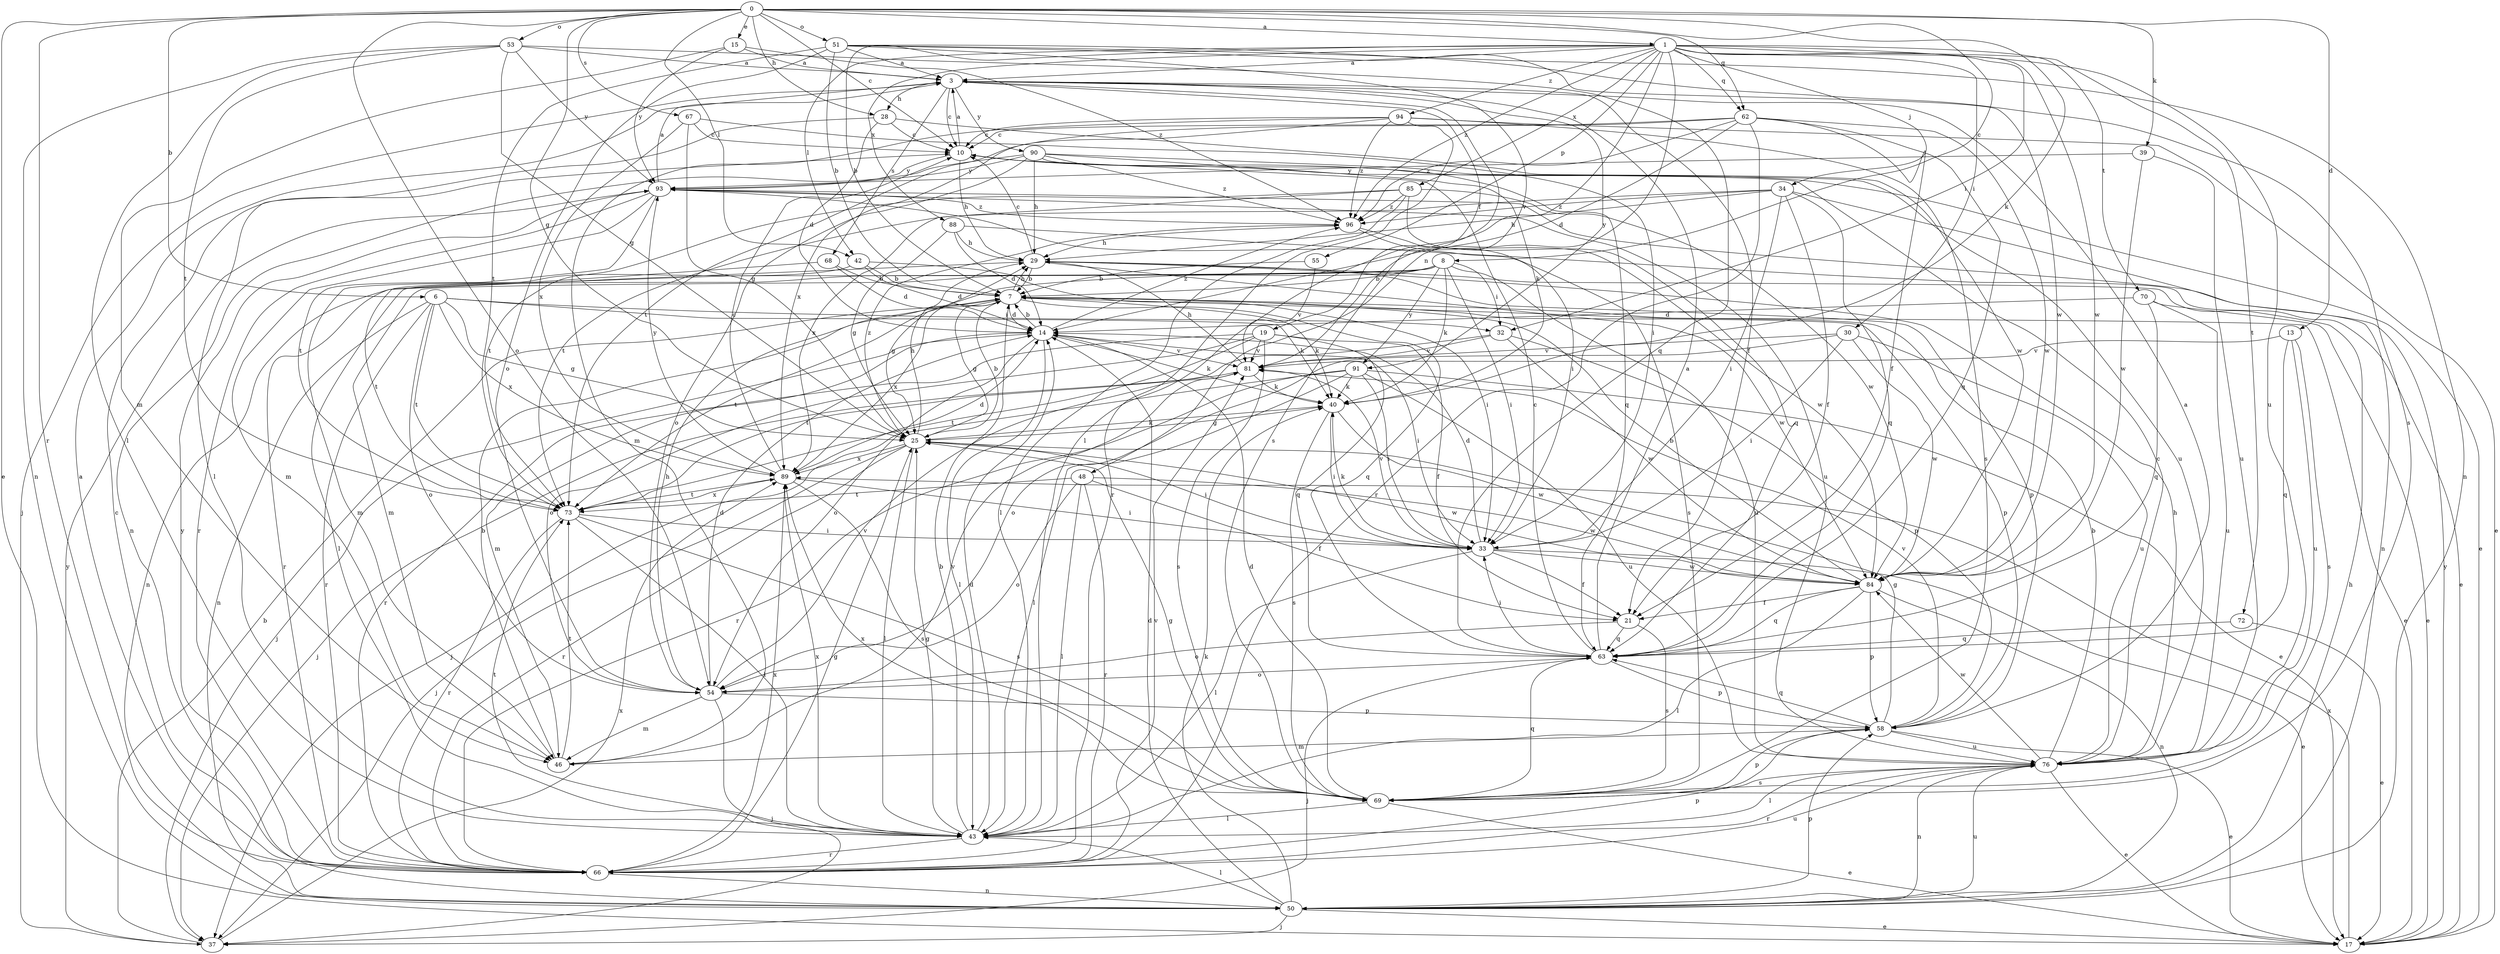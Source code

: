 strict digraph  {
0;
1;
3;
6;
7;
8;
10;
13;
14;
15;
17;
19;
21;
25;
28;
29;
30;
32;
33;
34;
37;
39;
40;
42;
43;
46;
48;
50;
51;
53;
54;
55;
58;
62;
63;
66;
67;
68;
69;
70;
72;
73;
76;
81;
84;
85;
88;
89;
90;
91;
93;
94;
96;
0 -> 1  [label=a];
0 -> 6  [label=b];
0 -> 8  [label=c];
0 -> 10  [label=c];
0 -> 13  [label=d];
0 -> 15  [label=e];
0 -> 17  [label=e];
0 -> 25  [label=g];
0 -> 28  [label=h];
0 -> 39  [label=k];
0 -> 40  [label=k];
0 -> 42  [label=l];
0 -> 51  [label=o];
0 -> 53  [label=o];
0 -> 54  [label=o];
0 -> 62  [label=q];
0 -> 66  [label=r];
0 -> 67  [label=s];
1 -> 3  [label=a];
1 -> 7  [label=b];
1 -> 30  [label=i];
1 -> 32  [label=i];
1 -> 34  [label=j];
1 -> 42  [label=l];
1 -> 43  [label=l];
1 -> 48  [label=n];
1 -> 55  [label=p];
1 -> 62  [label=q];
1 -> 70  [label=t];
1 -> 72  [label=t];
1 -> 76  [label=u];
1 -> 84  [label=w];
1 -> 85  [label=x];
1 -> 88  [label=x];
1 -> 94  [label=z];
1 -> 96  [label=z];
3 -> 10  [label=c];
3 -> 19  [label=f];
3 -> 21  [label=f];
3 -> 28  [label=h];
3 -> 37  [label=j];
3 -> 68  [label=s];
3 -> 69  [label=s];
3 -> 90  [label=y];
3 -> 91  [label=y];
6 -> 25  [label=g];
6 -> 32  [label=i];
6 -> 40  [label=k];
6 -> 50  [label=n];
6 -> 54  [label=o];
6 -> 66  [label=r];
6 -> 73  [label=t];
6 -> 89  [label=x];
7 -> 14  [label=d];
7 -> 17  [label=e];
7 -> 25  [label=g];
7 -> 29  [label=h];
7 -> 40  [label=k];
7 -> 58  [label=p];
7 -> 63  [label=q];
7 -> 73  [label=t];
7 -> 89  [label=x];
8 -> 7  [label=b];
8 -> 25  [label=g];
8 -> 32  [label=i];
8 -> 33  [label=i];
8 -> 40  [label=k];
8 -> 43  [label=l];
8 -> 46  [label=m];
8 -> 50  [label=n];
8 -> 76  [label=u];
8 -> 91  [label=y];
10 -> 3  [label=a];
10 -> 17  [label=e];
10 -> 29  [label=h];
10 -> 93  [label=y];
13 -> 63  [label=q];
13 -> 69  [label=s];
13 -> 76  [label=u];
13 -> 81  [label=v];
14 -> 7  [label=b];
14 -> 33  [label=i];
14 -> 37  [label=j];
14 -> 40  [label=k];
14 -> 43  [label=l];
14 -> 46  [label=m];
14 -> 54  [label=o];
14 -> 81  [label=v];
14 -> 96  [label=z];
15 -> 3  [label=a];
15 -> 46  [label=m];
15 -> 93  [label=y];
15 -> 96  [label=z];
17 -> 89  [label=x];
17 -> 93  [label=y];
19 -> 21  [label=f];
19 -> 54  [label=o];
19 -> 63  [label=q];
19 -> 66  [label=r];
19 -> 69  [label=s];
19 -> 73  [label=t];
19 -> 81  [label=v];
21 -> 54  [label=o];
21 -> 63  [label=q];
21 -> 69  [label=s];
25 -> 7  [label=b];
25 -> 29  [label=h];
25 -> 33  [label=i];
25 -> 37  [label=j];
25 -> 40  [label=k];
25 -> 43  [label=l];
25 -> 66  [label=r];
25 -> 84  [label=w];
25 -> 89  [label=x];
25 -> 96  [label=z];
28 -> 10  [label=c];
28 -> 14  [label=d];
28 -> 43  [label=l];
28 -> 84  [label=w];
29 -> 7  [label=b];
29 -> 10  [label=c];
29 -> 58  [label=p];
29 -> 66  [label=r];
29 -> 84  [label=w];
30 -> 33  [label=i];
30 -> 54  [label=o];
30 -> 76  [label=u];
30 -> 81  [label=v];
30 -> 84  [label=w];
32 -> 58  [label=p];
32 -> 73  [label=t];
32 -> 81  [label=v];
32 -> 84  [label=w];
33 -> 14  [label=d];
33 -> 17  [label=e];
33 -> 21  [label=f];
33 -> 40  [label=k];
33 -> 43  [label=l];
33 -> 81  [label=v];
33 -> 84  [label=w];
34 -> 21  [label=f];
34 -> 29  [label=h];
34 -> 33  [label=i];
34 -> 50  [label=n];
34 -> 63  [label=q];
34 -> 73  [label=t];
34 -> 96  [label=z];
37 -> 7  [label=b];
37 -> 89  [label=x];
37 -> 93  [label=y];
39 -> 76  [label=u];
39 -> 84  [label=w];
39 -> 93  [label=y];
40 -> 25  [label=g];
40 -> 33  [label=i];
40 -> 69  [label=s];
40 -> 84  [label=w];
42 -> 7  [label=b];
42 -> 14  [label=d];
42 -> 33  [label=i];
42 -> 46  [label=m];
43 -> 7  [label=b];
43 -> 14  [label=d];
43 -> 25  [label=g];
43 -> 66  [label=r];
43 -> 73  [label=t];
43 -> 89  [label=x];
46 -> 7  [label=b];
46 -> 73  [label=t];
46 -> 81  [label=v];
48 -> 21  [label=f];
48 -> 43  [label=l];
48 -> 54  [label=o];
48 -> 66  [label=r];
48 -> 73  [label=t];
48 -> 84  [label=w];
50 -> 14  [label=d];
50 -> 17  [label=e];
50 -> 29  [label=h];
50 -> 37  [label=j];
50 -> 40  [label=k];
50 -> 43  [label=l];
50 -> 58  [label=p];
50 -> 76  [label=u];
51 -> 3  [label=a];
51 -> 7  [label=b];
51 -> 50  [label=n];
51 -> 54  [label=o];
51 -> 69  [label=s];
51 -> 73  [label=t];
51 -> 81  [label=v];
51 -> 84  [label=w];
53 -> 3  [label=a];
53 -> 25  [label=g];
53 -> 43  [label=l];
53 -> 50  [label=n];
53 -> 63  [label=q];
53 -> 73  [label=t];
53 -> 93  [label=y];
54 -> 14  [label=d];
54 -> 29  [label=h];
54 -> 37  [label=j];
54 -> 46  [label=m];
54 -> 58  [label=p];
54 -> 81  [label=v];
55 -> 7  [label=b];
55 -> 81  [label=v];
58 -> 3  [label=a];
58 -> 17  [label=e];
58 -> 25  [label=g];
58 -> 46  [label=m];
58 -> 63  [label=q];
58 -> 76  [label=u];
58 -> 81  [label=v];
62 -> 10  [label=c];
62 -> 14  [label=d];
62 -> 21  [label=f];
62 -> 63  [label=q];
62 -> 66  [label=r];
62 -> 73  [label=t];
62 -> 84  [label=w];
62 -> 96  [label=z];
63 -> 3  [label=a];
63 -> 10  [label=c];
63 -> 33  [label=i];
63 -> 37  [label=j];
63 -> 54  [label=o];
63 -> 58  [label=p];
66 -> 3  [label=a];
66 -> 10  [label=c];
66 -> 25  [label=g];
66 -> 50  [label=n];
66 -> 58  [label=p];
66 -> 76  [label=u];
66 -> 81  [label=v];
66 -> 89  [label=x];
66 -> 93  [label=y];
67 -> 10  [label=c];
67 -> 25  [label=g];
67 -> 33  [label=i];
67 -> 89  [label=x];
68 -> 7  [label=b];
68 -> 14  [label=d];
68 -> 73  [label=t];
69 -> 14  [label=d];
69 -> 17  [label=e];
69 -> 25  [label=g];
69 -> 43  [label=l];
69 -> 58  [label=p];
69 -> 63  [label=q];
69 -> 89  [label=x];
70 -> 14  [label=d];
70 -> 17  [label=e];
70 -> 63  [label=q];
70 -> 76  [label=u];
72 -> 17  [label=e];
72 -> 63  [label=q];
73 -> 33  [label=i];
73 -> 43  [label=l];
73 -> 66  [label=r];
73 -> 69  [label=s];
73 -> 89  [label=x];
76 -> 7  [label=b];
76 -> 10  [label=c];
76 -> 17  [label=e];
76 -> 29  [label=h];
76 -> 43  [label=l];
76 -> 50  [label=n];
76 -> 66  [label=r];
76 -> 69  [label=s];
76 -> 84  [label=w];
81 -> 29  [label=h];
81 -> 37  [label=j];
81 -> 40  [label=k];
84 -> 7  [label=b];
84 -> 21  [label=f];
84 -> 43  [label=l];
84 -> 50  [label=n];
84 -> 58  [label=p];
84 -> 63  [label=q];
85 -> 43  [label=l];
85 -> 63  [label=q];
85 -> 73  [label=t];
85 -> 84  [label=w];
85 -> 89  [label=x];
85 -> 96  [label=z];
88 -> 14  [label=d];
88 -> 17  [label=e];
88 -> 25  [label=g];
88 -> 29  [label=h];
89 -> 10  [label=c];
89 -> 14  [label=d];
89 -> 33  [label=i];
89 -> 69  [label=s];
89 -> 73  [label=t];
89 -> 93  [label=y];
90 -> 29  [label=h];
90 -> 40  [label=k];
90 -> 50  [label=n];
90 -> 54  [label=o];
90 -> 63  [label=q];
90 -> 76  [label=u];
90 -> 93  [label=y];
90 -> 96  [label=z];
91 -> 17  [label=e];
91 -> 33  [label=i];
91 -> 37  [label=j];
91 -> 40  [label=k];
91 -> 43  [label=l];
91 -> 66  [label=r];
91 -> 76  [label=u];
93 -> 3  [label=a];
93 -> 33  [label=i];
93 -> 46  [label=m];
93 -> 66  [label=r];
93 -> 73  [label=t];
93 -> 76  [label=u];
93 -> 96  [label=z];
94 -> 10  [label=c];
94 -> 17  [label=e];
94 -> 46  [label=m];
94 -> 66  [label=r];
94 -> 69  [label=s];
94 -> 89  [label=x];
94 -> 96  [label=z];
96 -> 29  [label=h];
96 -> 69  [label=s];
96 -> 84  [label=w];
}
